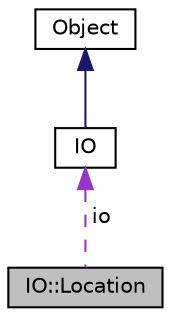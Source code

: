 digraph "IO::Location"
{
  bgcolor="transparent";
  edge [fontname="Helvetica",fontsize="10",labelfontname="Helvetica",labelfontsize="10"];
  node [fontname="Helvetica",fontsize="10",shape=record];
  Node1 [label="IO::Location",height=0.2,width=0.4,color="black", fillcolor="grey75", style="filled" fontcolor="black"];
  Node2 -> Node1 [dir="back",color="darkorchid3",fontsize="10",style="dashed",label=" io" ,fontname="Helvetica"];
  Node2 [label="IO",height=0.2,width=0.4,color="black",URL="$a00008.html",tooltip="IO is the base class for binary input and output. "];
  Node3 -> Node2 [dir="back",color="midnightblue",fontsize="10",style="solid",fontname="Helvetica"];
  Node3 [label="Object",height=0.2,width=0.4,color="black",URL="$a00014.html",tooltip="Object is the base class for implementing reference counting. "];
}
